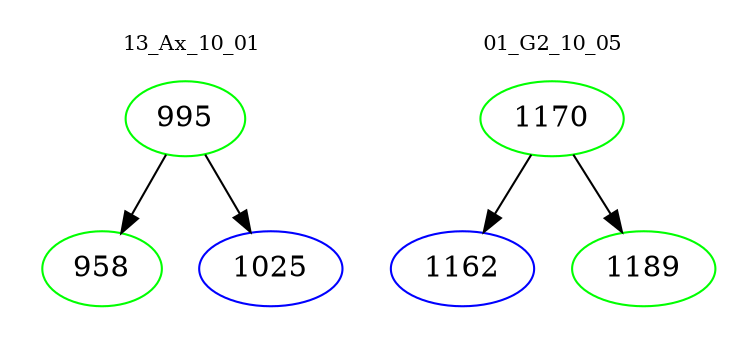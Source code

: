digraph{
subgraph cluster_0 {
color = white
label = "13_Ax_10_01";
fontsize=10;
T0_995 [label="995", color="green"]
T0_995 -> T0_958 [color="black"]
T0_958 [label="958", color="green"]
T0_995 -> T0_1025 [color="black"]
T0_1025 [label="1025", color="blue"]
}
subgraph cluster_1 {
color = white
label = "01_G2_10_05";
fontsize=10;
T1_1170 [label="1170", color="green"]
T1_1170 -> T1_1162 [color="black"]
T1_1162 [label="1162", color="blue"]
T1_1170 -> T1_1189 [color="black"]
T1_1189 [label="1189", color="green"]
}
}

